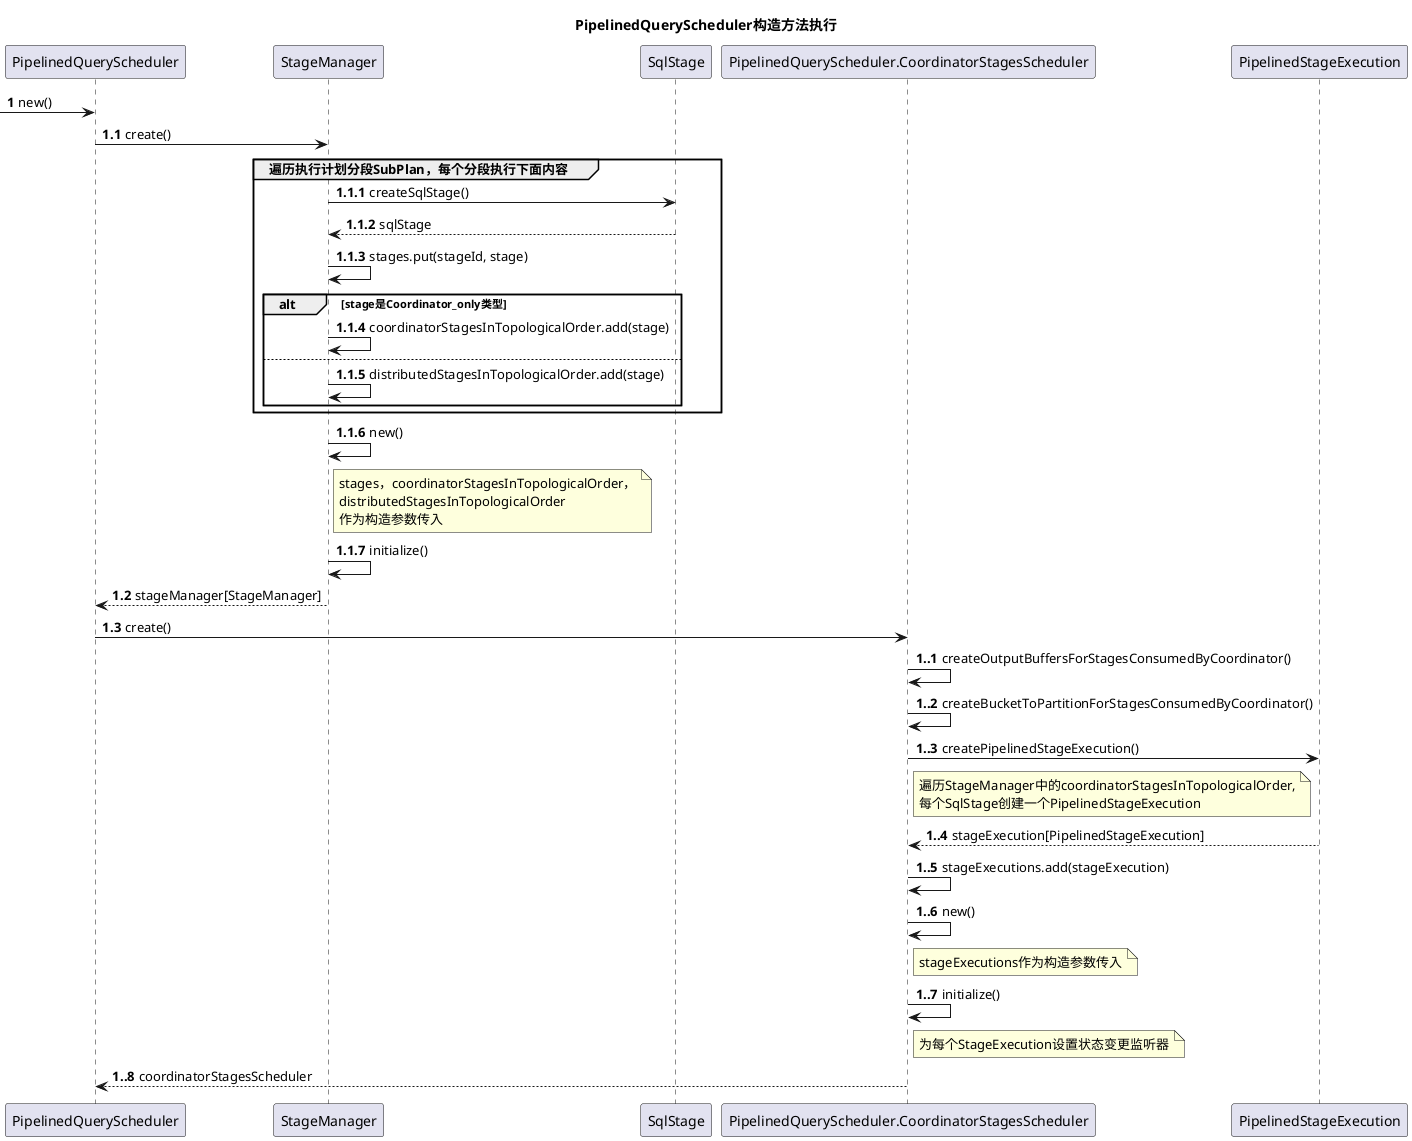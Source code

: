 @startuml
title PipelinedQueryScheduler构造方法执行

autonumber
 -> PipelinedQueryScheduler: new()
autonumber 1.1
PipelinedQueryScheduler -> StageManager: create()

autonumber 1.1.1
group 遍历执行计划分段SubPlan，每个分段执行下面内容
    StageManager -> SqlStage : createSqlStage()
    StageManager <-- SqlStage : sqlStage
    StageManager -> StageManager : stages.put(stageId, stage)

    alt stage是Coordinator_only类型
        StageManager -> StageManager : coordinatorStagesInTopologicalOrder.add(stage)
    else
        StageManager -> StageManager : distributedStagesInTopologicalOrder.add(stage)
    end
end

StageManager -> StageManager : new()
note right of StageManager
    stages，coordinatorStagesInTopologicalOrder，
    distributedStagesInTopologicalOrder
    作为构造参数传入
end note
StageManager -> StageManager : initialize()
autonumber 1.2
StageManager --> PipelinedQueryScheduler : stageManager[StageManager]

participant PipelinedQueryScheduler.CoordinatorStagesScheduler as CoordinatorStagesScheduler
PipelinedQueryScheduler -> CoordinatorStagesScheduler : create()
autonumber 1..1
CoordinatorStagesScheduler -> CoordinatorStagesScheduler : createOutputBuffersForStagesConsumedByCoordinator()
CoordinatorStagesScheduler -> CoordinatorStagesScheduler : createBucketToPartitionForStagesConsumedByCoordinator()
CoordinatorStagesScheduler -> PipelinedStageExecution : createPipelinedStageExecution()
note right of CoordinatorStagesScheduler
    遍历StageManager中的coordinatorStagesInTopologicalOrder,
    每个SqlStage创建一个PipelinedStageExecution
end note
CoordinatorStagesScheduler <-- PipelinedStageExecution : stageExecution[PipelinedStageExecution]
CoordinatorStagesScheduler -> CoordinatorStagesScheduler : stageExecutions.add(stageExecution)
CoordinatorStagesScheduler -> CoordinatorStagesScheduler : new()
note right of CoordinatorStagesScheduler
    stageExecutions作为构造参数传入
end note
CoordinatorStagesScheduler -> CoordinatorStagesScheduler : initialize()
note right of CoordinatorStagesScheduler
    为每个StageExecution设置状态变更监听器
end note
CoordinatorStagesScheduler --> PipelinedQueryScheduler :  coordinatorStagesScheduler
@enduml

@startuml
title PipelinedQueryScheduler查询调度执行
autonumber
 -> PipelinedQueryScheduler : start()
autonumber 1.1
participant PipelinedQueryScheduler.CoordinatorStagesScheduler as CoordinatorStagesScheduler
participant PipelinedQueryScheduler.DistributedStagesScheduler as DistributedStagesScheduler
PipelinedQueryScheduler -> DistributedStagesScheduler : create()
autonumber 1.1.1
DistributedStagesScheduler -> PipelinedStageExecution : createPipelinedStageExecution()
note right of DistributedStagesScheduler
    遍历StageManager中的distributedStagesInTopologicalOrder,
    每个SqlStage创建一个PipelinedStageExecution
end note
DistributedStagesScheduler -> DistributedStagesScheduler : createStageScheduler()
note right of DistributedStagesScheduler
    前面创建的每个PipelinedStageExecution创建一个StageScheduler
    StageScheduler有4个实现类：
    SourcePartitionedScheduler
    ScaledWriterScheduler
    FixedCountScheduler
    FixedSourcePartitionedScheduler
end note
autonumber 1.1.2.1
DistributedStagesScheduler -> SplitSourceFactory : createSplitSources()
return splitSources[Map<PlanNodeId, SplitSource>]
alt stage为SOURCE_DISTRIBUTION类型
    DistributedStagesScheduler -> SourcePartitionedScheduler : newSourcePartitionedSchedulerAsStageScheduler()
    note right of DistributedStagesScheduler
        创建一个包装了SourcePartitionedScheduler的StageScheduler匿名实现类
    end note
else stage为SCALED_WRITER_ROUND_ROBIN_DISTRIBUTION类型
    DistributedStagesScheduler -> DistributedStagesScheduler : new ScaledWriterScheduler()
else splitSources不为空
    DistributedStagesScheduler -> DistributedStagesScheduler : new FixedCountScheduler()
else
    DistributedStagesScheduler -> DistributedStagesScheduler :  new FixedSourcePartitionedScheduler()
end

autonumber 1.1.3
DistributedStagesScheduler -> DistributedStagesScheduler : new
DistributedStagesScheduler -> DistributedStagesScheduler : initialize()
PipelinedQueryScheduler <-- DistributedStagesScheduler : distributedStagesScheduler[DistributedStagesScheduler]

autonumber 1.2
PipelinedQueryScheduler -> CoordinatorStagesScheduler : schedule()
autonumber 1.2.1
CoordinatorStagesScheduler -> NodeScheduler : createNodeSelector()
NodeScheduler -> NodeScheduler : selectCurrentNode()
NodeScheduler --> CoordinatorStagesScheduler : coordinator[InternalNode]
 group 遍历所有PipelinedStageExecution，每个StageExecution创建一个RemoteTask
     CoordinatorStagesScheduler -> PipelinedStageExecution : scheduleTask(coordinator)
 end

autonumber 1.3
PipelinedQueryScheduler -> DistributedStagesScheduler : schedule()
DistributedStagesScheduler -> StageScheduler : start()
note right of DistributedStagesScheduler
1.SourcePartitionedScheduler.start()
如果开启动态过滤，则随机选择节点调用
PipelinedStageExecution.scheduleTask()
2.其他3个实现类的start() 不执行任何操作
end note
DistributedStagesScheduler -> ExecutionSchedule : getStagesToSchedule()
DistributedStagesScheduler -> PipelinedStageExecution : beginScheduling()
DistributedStagesScheduler -> StageScheduler : schedule()
autonumber 1.7.1
StageScheduler -> PipelinedStageExecution : scheduleTask()
autonumber 1.7.1.1
PipelinedStageExecution -> HttpRemoteTask : <<create>>
PipelinedStageExecution -> HttpRemoteTask : start()
autonumber 1.8
StageScheduler --> PipelinedStageExecution : result[ScheduleResult]
DistributedStagesScheduler -> PipelinedStageExecution : schedulingComplete()
@enduml


@startuml
title DistributedStagesScheduler构造方法执行
participant PipelinedQueryScheduler.DistributedStagesScheduler as DistributedStagesScheduler
autonumber
DistributedStagesScheduler -> PipelinedStageExecution : createPipelinedStageExecution()
note right of DistributedStagesScheduler
    遍历StageManager中的distributedStagesInTopologicalOrder,
    每个SqlStage创建一个PipelinedStageExecution
end note
DistributedStagesScheduler -> DistributedStagesScheduler : createStageScheduler()
note right of DistributedStagesScheduler
    前面创建的每个PipelinedStageExecution创建一个StageScheduler
    StageScheduler有4个实现类：
    SourcePartitionedScheduler
    ScaledWriterScheduler
    FixedCountScheduler
    FixedSourcePartitionedScheduler
end note
autonumber 2.1
DistributedStagesScheduler -> SplitSourceFactory : createSplitSources()
return splitSources[Map<PlanNodeId, SplitSource>]
alt stage为SOURCE_DISTRIBUTION类型
    DistributedStagesScheduler -> SourcePartitionedScheduler : newSourcePartitionedSchedulerAsStageScheduler()
    note right of DistributedStagesScheduler
        创建一个包装了SourcePartitionedScheduler的StageScheduler匿名实现类
    end note
else stage为SCALED_WRITER_ROUND_ROBIN_DISTRIBUTION类型
    DistributedStagesScheduler -> DistributedStagesScheduler : new ScaledWriterScheduler()
else splitSources不为空
    DistributedStagesScheduler -> DistributedStagesScheduler : new FixedCountScheduler()
else
    DistributedStagesScheduler -> DistributedStagesScheduler :  new FixedSourcePartitionedScheduler()
end

autonumber 3
DistributedStagesScheduler -> DistributedStagesScheduler : new()
DistributedStagesScheduler -> DistributedStagesScheduler : initialize()
note right of DistributedStagesScheduler
    为每个StageExecution设置状态变更监听器
end note
@enduml
